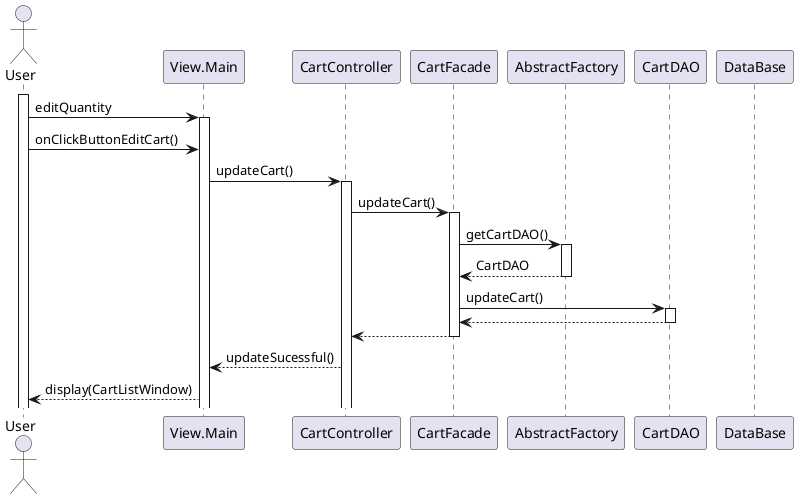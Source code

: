 @startuml <Update Cart>
skinparam responseMessageBelowArrow true

actor User
participant View.Main
participant CartController
participant CartFacade
participant AbstractFactory
participant CartDAO
participant DataBase

activate User

User -> View.Main++: editQuantity
User -> View.Main: onClickButtonEditCart()
View.Main -> CartController++: updateCart()
CartController -> CartFacade++: updateCart()
CartFacade -> AbstractFactory++: getCartDAO()
return CartDAO
CartFacade -> CartDAO++: updateCart()
return
return
CartController --> View.Main: updateSucessful()
View.Main --> User: display(CartListWindow)

@enduml

== small ==

@startuml <Validate Cart>
skinparam responseMessageBelowArrow true

actor User
participant View.Main
participant CartController
participant CartFacade
participant AbstractFactory
participant CartDAO
participant DataBase

activate User

User -> View.Main++: onClickButtonValidateCart()
View.Main -> CartController++: validateCart()
CartController -> CartFacade++: validateCart()
CartFacade -> AbstractFactory++: getCartDAO()
return CartDAO
CartFacade -> CartDAO++: validateCart()
return
return
CartController --> View.Main: validateSucessful()
View.Main --> User: display(CartListWindow)

@enduml

== small ==

@startuml <Add To Cart>
skinparam responseMessageBelowArrow true

actor User
participant View.Main
participant CartController
participant CartFacade
participant AbstractFactory
participant CartDAO
participant DataBase

activate User

User -> View.Main++: selectRecipe
User -> View.Main: onClickButtonAddToCart()
View.Main -> CartController++: addToCart()
CartController -> CartFacade++: addToCart()
CartFacade -> AbstractFactory++: getCartDAO()
return CartDAO
CartFacade -> CartDAO++: addToCart()
return
return
CartController --> View.Main: addSucessful()
View.Main --> User: display(CartListWindow)

@enduml

== small ==

@startuml <Empty Cart>
skinparam responseMessageBelowArrow true

actor User
participant View.Main
participant CartController
participant CartFacade
participant AbstractFactory
participant CartDAO
participant DataBase

activate User

User -> View.Main++: onClickButtonEmptyCart()
View.Main -> CartController++: emptyCart()
CartController -> CartFacade++: emptyCart()
CartFacade -> AbstractFactory++: getCartDAO()
return CartDAO
CartFacade -> CartDAO++: emptyCart()
return
return

CartController --> View.Main: emptySucessful()
View.Main --> User: display(CartListWindow)

@enduml
